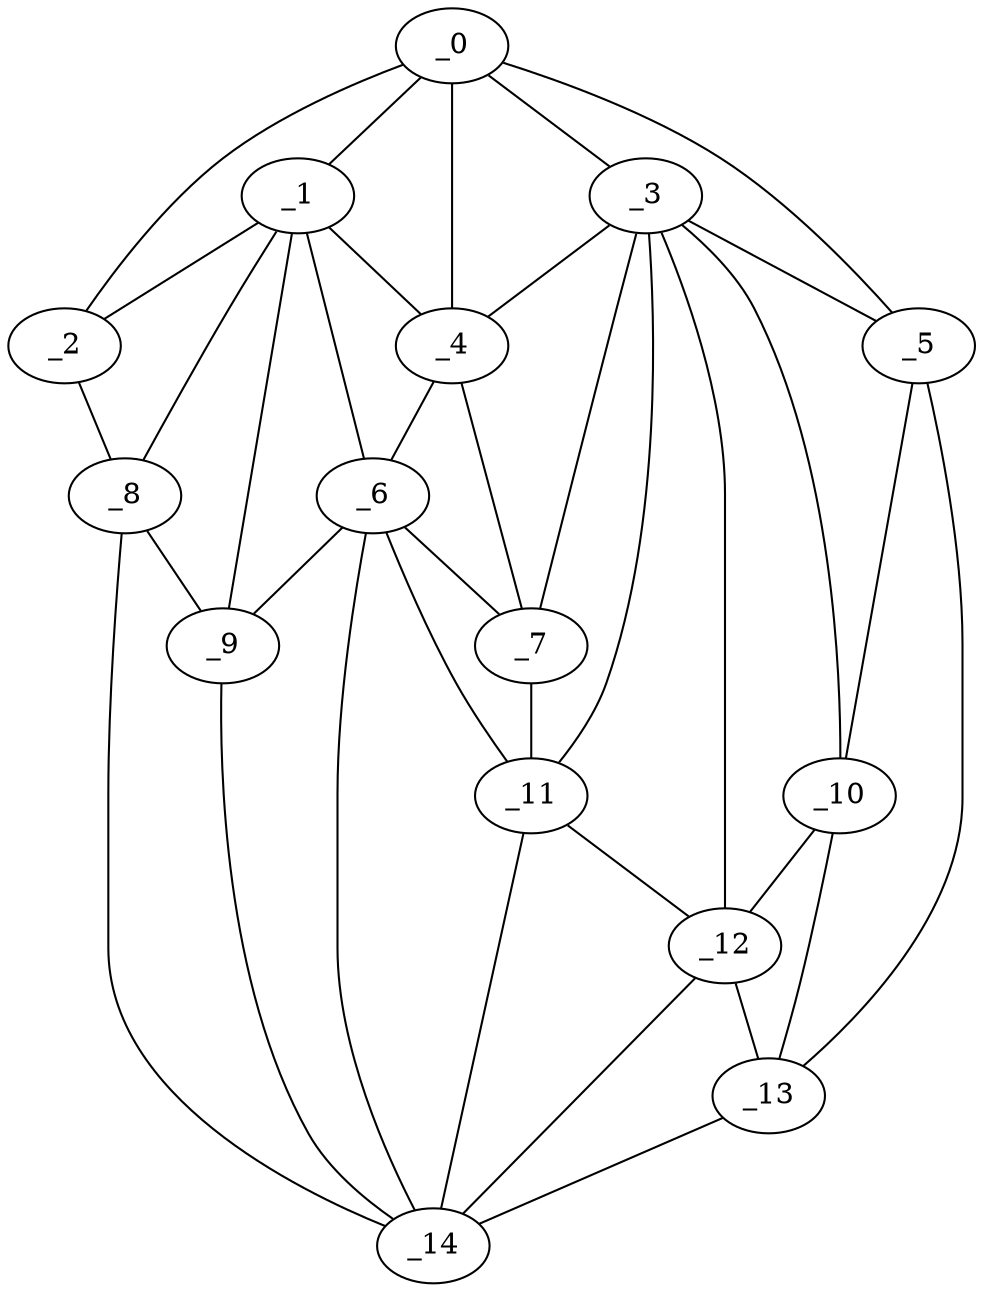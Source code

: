 graph "obj61__215.gxl" {
	_0	 [x=39,
		y=41];
	_1	 [x=45,
		y=32];
	_0 -- _1	 [valence=1];
	_2	 [x=48,
		y=8];
	_0 -- _2	 [valence=1];
	_3	 [x=62,
		y=88];
	_0 -- _3	 [valence=2];
	_4	 [x=67,
		y=66];
	_0 -- _4	 [valence=2];
	_5	 [x=73,
		y=116];
	_0 -- _5	 [valence=1];
	_1 -- _2	 [valence=2];
	_1 -- _4	 [valence=2];
	_6	 [x=77,
		y=61];
	_1 -- _6	 [valence=1];
	_8	 [x=78,
		y=7];
	_1 -- _8	 [valence=2];
	_9	 [x=82,
		y=32];
	_1 -- _9	 [valence=2];
	_2 -- _8	 [valence=1];
	_3 -- _4	 [valence=2];
	_3 -- _5	 [valence=2];
	_7	 [x=77,
		y=73];
	_3 -- _7	 [valence=1];
	_10	 [x=82,
		y=99];
	_3 -- _10	 [valence=2];
	_11	 [x=83,
		y=80];
	_3 -- _11	 [valence=2];
	_12	 [x=84,
		y=86];
	_3 -- _12	 [valence=2];
	_4 -- _6	 [valence=2];
	_4 -- _7	 [valence=1];
	_5 -- _10	 [valence=2];
	_13	 [x=86,
		y=119];
	_5 -- _13	 [valence=1];
	_6 -- _7	 [valence=2];
	_6 -- _9	 [valence=1];
	_6 -- _11	 [valence=1];
	_14	 [x=90,
		y=40];
	_6 -- _14	 [valence=1];
	_7 -- _11	 [valence=2];
	_8 -- _9	 [valence=2];
	_8 -- _14	 [valence=1];
	_9 -- _14	 [valence=1];
	_10 -- _12	 [valence=2];
	_10 -- _13	 [valence=2];
	_11 -- _12	 [valence=2];
	_11 -- _14	 [valence=2];
	_12 -- _13	 [valence=2];
	_12 -- _14	 [valence=1];
	_13 -- _14	 [valence=1];
}

